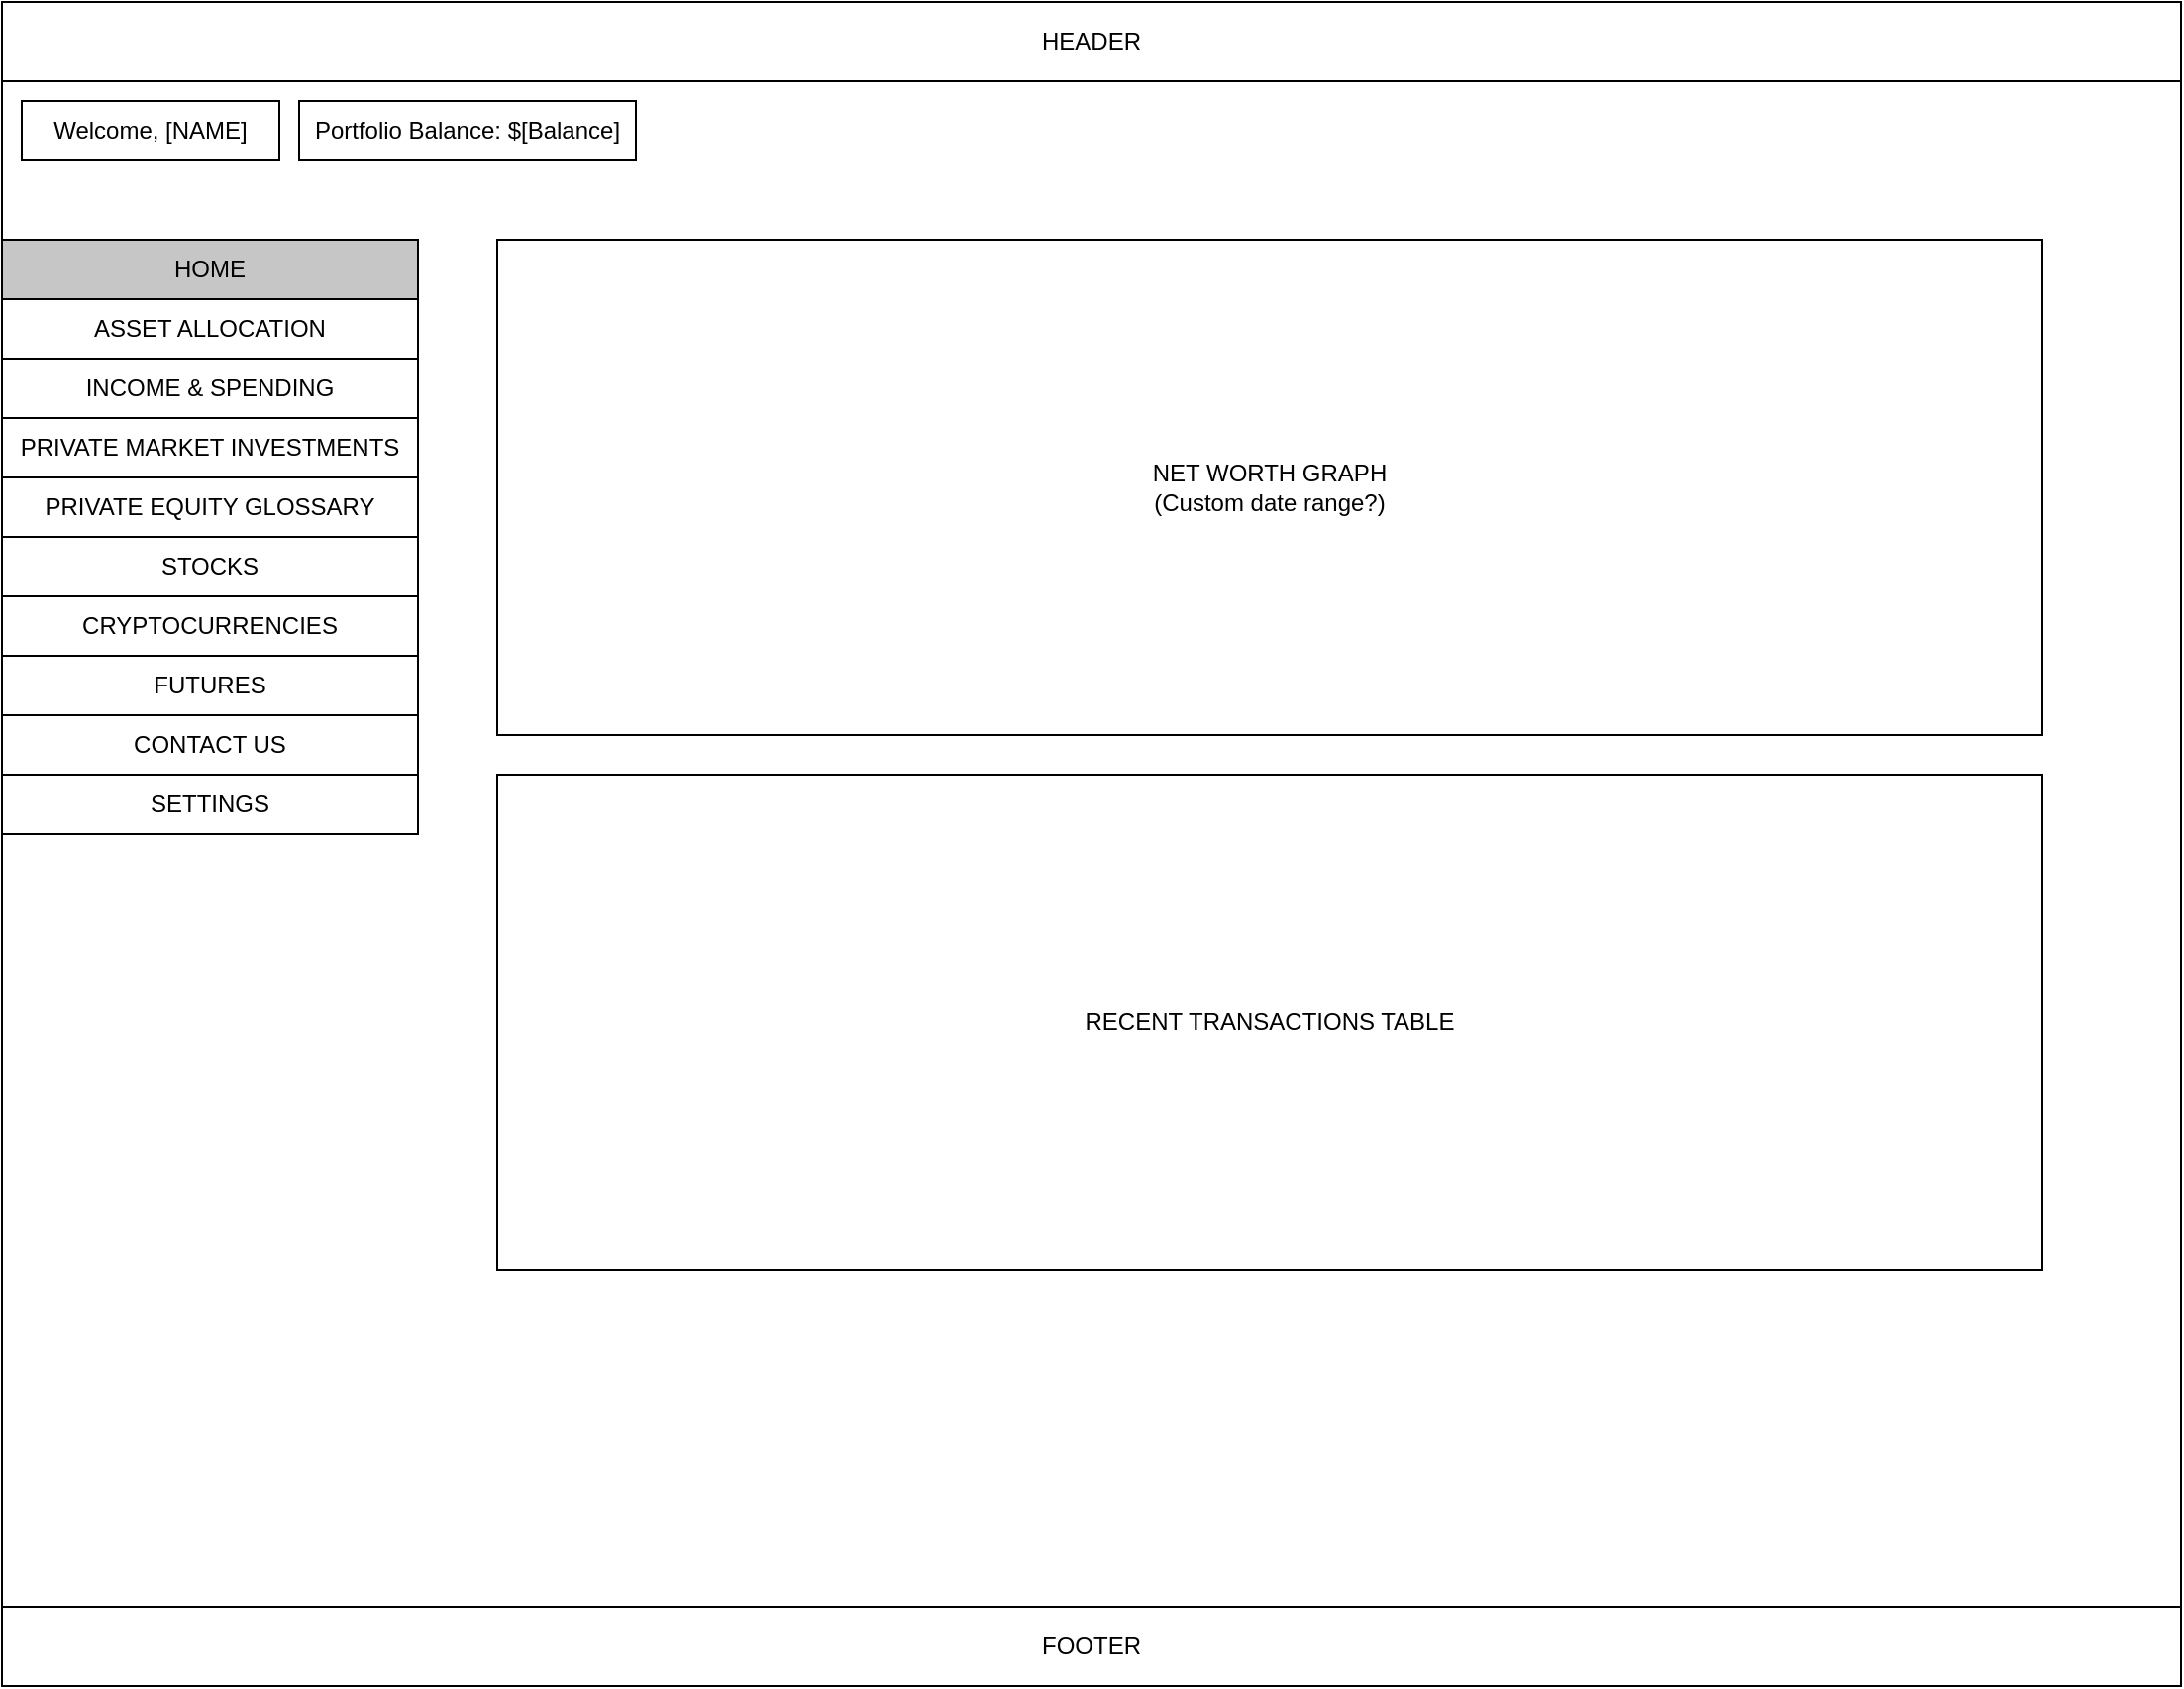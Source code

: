 <mxfile version="28.0.7">
  <diagram name="Page-1" id="U4qxr_CG3IibTYs8Rolj">
    <mxGraphModel dx="679" dy="1102" grid="1" gridSize="10" guides="1" tooltips="1" connect="1" arrows="1" fold="1" page="1" pageScale="1" pageWidth="1100" pageHeight="850" math="0" shadow="0">
      <root>
        <mxCell id="0" />
        <mxCell id="1" parent="0" />
        <mxCell id="Jq9yedBtSdVQ4C04_sMb-1" value="" style="rounded=0;whiteSpace=wrap;html=1;" parent="1" vertex="1">
          <mxGeometry width="1100" height="850" as="geometry" />
        </mxCell>
        <mxCell id="Jq9yedBtSdVQ4C04_sMb-2" value="HEADER" style="rounded=0;whiteSpace=wrap;html=1;" parent="1" vertex="1">
          <mxGeometry width="1100" height="40" as="geometry" />
        </mxCell>
        <mxCell id="Jq9yedBtSdVQ4C04_sMb-3" value="" style="rounded=0;whiteSpace=wrap;html=1;" parent="1" vertex="1">
          <mxGeometry y="120" width="210" height="290" as="geometry" />
        </mxCell>
        <mxCell id="Jq9yedBtSdVQ4C04_sMb-5" value="Welcome, [NAME]" style="rounded=0;whiteSpace=wrap;html=1;" parent="1" vertex="1">
          <mxGeometry x="10" y="50" width="130" height="30" as="geometry" />
        </mxCell>
        <mxCell id="Jq9yedBtSdVQ4C04_sMb-6" value="Portfolio Balance:&amp;nbsp;&lt;span style=&quot;background-color: transparent; color: light-dark(rgb(0, 0, 0), rgb(255, 255, 255));&quot;&gt;$[Balance]&lt;/span&gt;" style="rounded=0;whiteSpace=wrap;html=1;" parent="1" vertex="1">
          <mxGeometry x="150" y="50" width="170" height="30" as="geometry" />
        </mxCell>
        <mxCell id="Jq9yedBtSdVQ4C04_sMb-7" value="HOME" style="rounded=0;whiteSpace=wrap;html=1;fillColor=#C6C6C6;" parent="1" vertex="1">
          <mxGeometry y="120" width="210" height="30" as="geometry" />
        </mxCell>
        <mxCell id="Jq9yedBtSdVQ4C04_sMb-8" value="ASSET ALLOCATION" style="rounded=0;whiteSpace=wrap;html=1;" parent="1" vertex="1">
          <mxGeometry y="150" width="210" height="30" as="geometry" />
        </mxCell>
        <mxCell id="Jq9yedBtSdVQ4C04_sMb-9" value="INCOME &amp;amp; SPENDING" style="rounded=0;whiteSpace=wrap;html=1;" parent="1" vertex="1">
          <mxGeometry y="180" width="210" height="30" as="geometry" />
        </mxCell>
        <mxCell id="Jq9yedBtSdVQ4C04_sMb-10" value="PRIVATE EQUITY GLOSSARY" style="rounded=0;whiteSpace=wrap;html=1;" parent="1" vertex="1">
          <mxGeometry y="240" width="210" height="30" as="geometry" />
        </mxCell>
        <mxCell id="Jq9yedBtSdVQ4C04_sMb-11" value="PRIVATE MARKET INVESTMENTS" style="rounded=0;whiteSpace=wrap;html=1;" parent="1" vertex="1">
          <mxGeometry y="210" width="210" height="30" as="geometry" />
        </mxCell>
        <mxCell id="Jq9yedBtSdVQ4C04_sMb-12" value="FOOTER" style="rounded=0;whiteSpace=wrap;html=1;" parent="1" vertex="1">
          <mxGeometry y="810" width="1100" height="40" as="geometry" />
        </mxCell>
        <mxCell id="Jq9yedBtSdVQ4C04_sMb-13" value="STOCKS" style="rounded=0;whiteSpace=wrap;html=1;" parent="1" vertex="1">
          <mxGeometry y="270" width="210" height="30" as="geometry" />
        </mxCell>
        <mxCell id="Jq9yedBtSdVQ4C04_sMb-14" value="CRYPTOCURRENCIES" style="rounded=0;whiteSpace=wrap;html=1;" parent="1" vertex="1">
          <mxGeometry y="300" width="210" height="30" as="geometry" />
        </mxCell>
        <mxCell id="Jq9yedBtSdVQ4C04_sMb-15" value="FUTURES" style="rounded=0;whiteSpace=wrap;html=1;" parent="1" vertex="1">
          <mxGeometry y="330" width="210" height="30" as="geometry" />
        </mxCell>
        <mxCell id="Jq9yedBtSdVQ4C04_sMb-17" value="NET WORTH GRAPH&lt;div&gt;(Custom date range?)&lt;/div&gt;" style="rounded=0;whiteSpace=wrap;html=1;" parent="1" vertex="1">
          <mxGeometry x="250" y="120" width="780" height="250" as="geometry" />
        </mxCell>
        <mxCell id="Jq9yedBtSdVQ4C04_sMb-18" value="RECENT TRANSACTIONS TABLE" style="rounded=0;whiteSpace=wrap;html=1;" parent="1" vertex="1">
          <mxGeometry x="250" y="390" width="780" height="250" as="geometry" />
        </mxCell>
        <mxCell id="Jq9yedBtSdVQ4C04_sMb-19" value="CONTACT US" style="rounded=0;whiteSpace=wrap;html=1;" parent="1" vertex="1">
          <mxGeometry y="360" width="210" height="30" as="geometry" />
        </mxCell>
        <mxCell id="Jq9yedBtSdVQ4C04_sMb-20" value="SETTINGS" style="rounded=0;whiteSpace=wrap;html=1;" parent="1" vertex="1">
          <mxGeometry y="390" width="210" height="30" as="geometry" />
        </mxCell>
      </root>
    </mxGraphModel>
  </diagram>
</mxfile>
